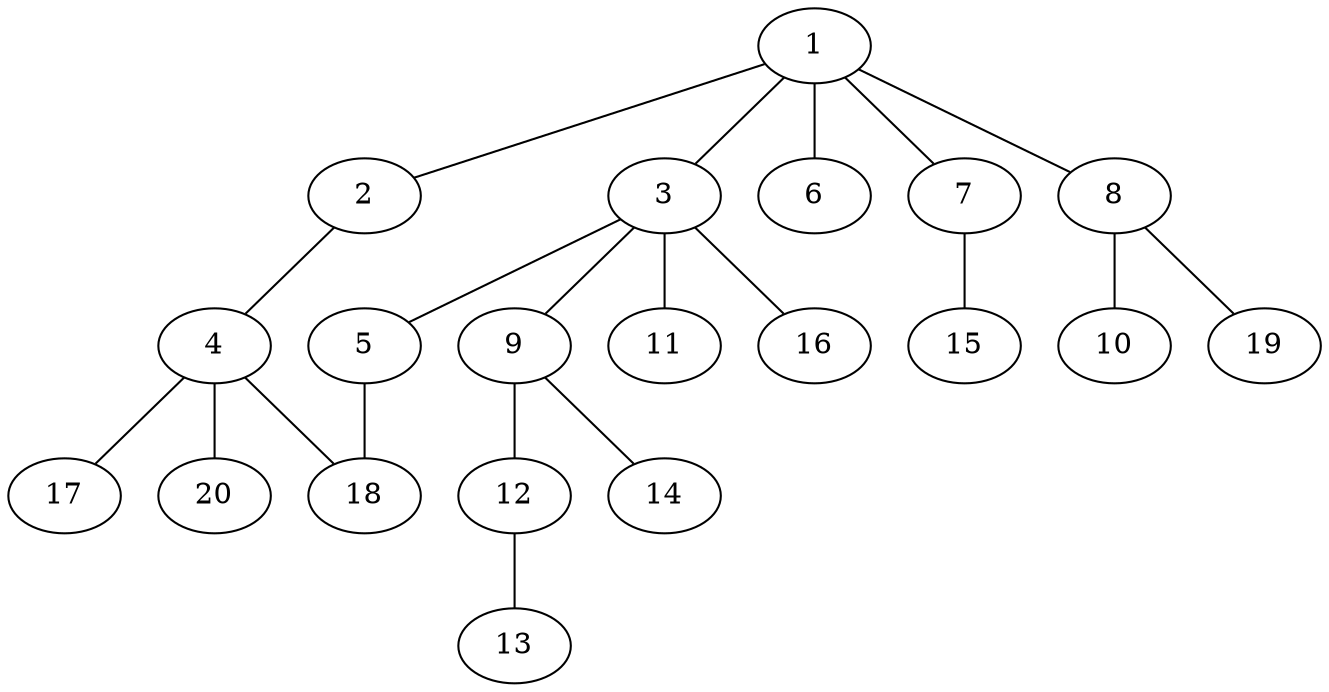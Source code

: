 graph graphname {1--2
1--3
1--6
1--7
1--8
2--4
3--5
3--9
3--11
3--16
4--17
4--18
4--20
5--18
7--15
8--10
8--19
9--12
9--14
12--13
}